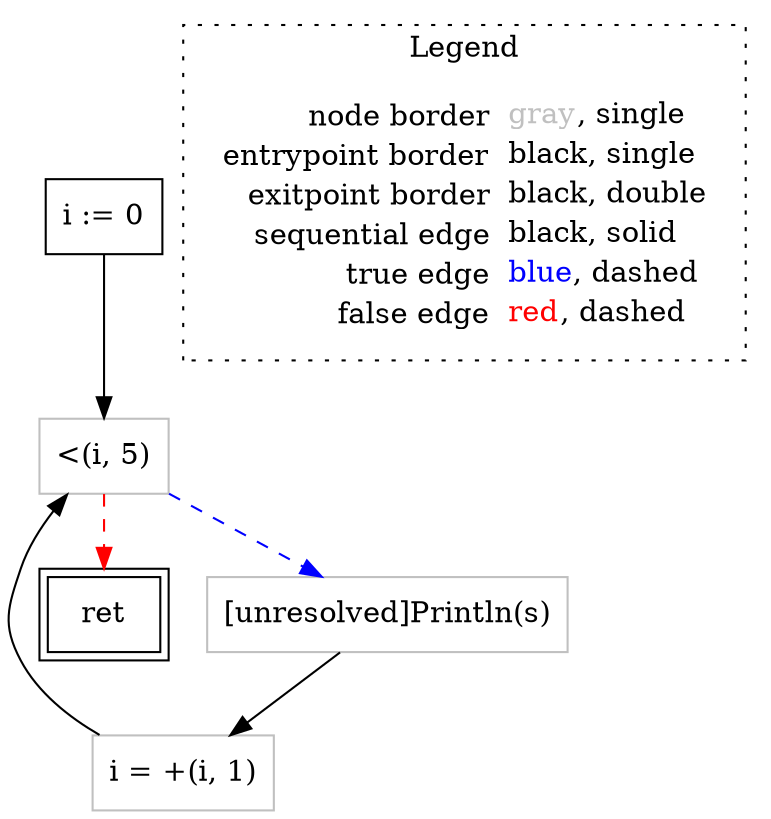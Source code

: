 digraph {
	"node0" [shape="rect",color="black",label=<i := 0>];
	"node1" [shape="rect",color="gray",label=<i = +(i, 1)>];
	"node2" [shape="rect",color="black",peripheries="2",label=<ret>];
	"node3" [shape="rect",color="gray",label=<&lt;(i, 5)>];
	"node4" [shape="rect",color="gray",label=<[unresolved]Println(s)>];
	"node0" -> "node3" [color="black"];
	"node1" -> "node3" [color="black"];
	"node3" -> "node2" [color="red",style="dashed"];
	"node3" -> "node4" [color="blue",style="dashed"];
	"node4" -> "node1" [color="black"];
subgraph cluster_legend {
	label="Legend";
	style=dotted;
	node [shape=plaintext];
	"legend" [label=<<table border="0" cellpadding="2" cellspacing="0" cellborder="0"><tr><td align="right">node border&nbsp;</td><td align="left"><font color="gray">gray</font>, single</td></tr><tr><td align="right">entrypoint border&nbsp;</td><td align="left"><font color="black">black</font>, single</td></tr><tr><td align="right">exitpoint border&nbsp;</td><td align="left"><font color="black">black</font>, double</td></tr><tr><td align="right">sequential edge&nbsp;</td><td align="left"><font color="black">black</font>, solid</td></tr><tr><td align="right">true edge&nbsp;</td><td align="left"><font color="blue">blue</font>, dashed</td></tr><tr><td align="right">false edge&nbsp;</td><td align="left"><font color="red">red</font>, dashed</td></tr></table>>];
}

}
